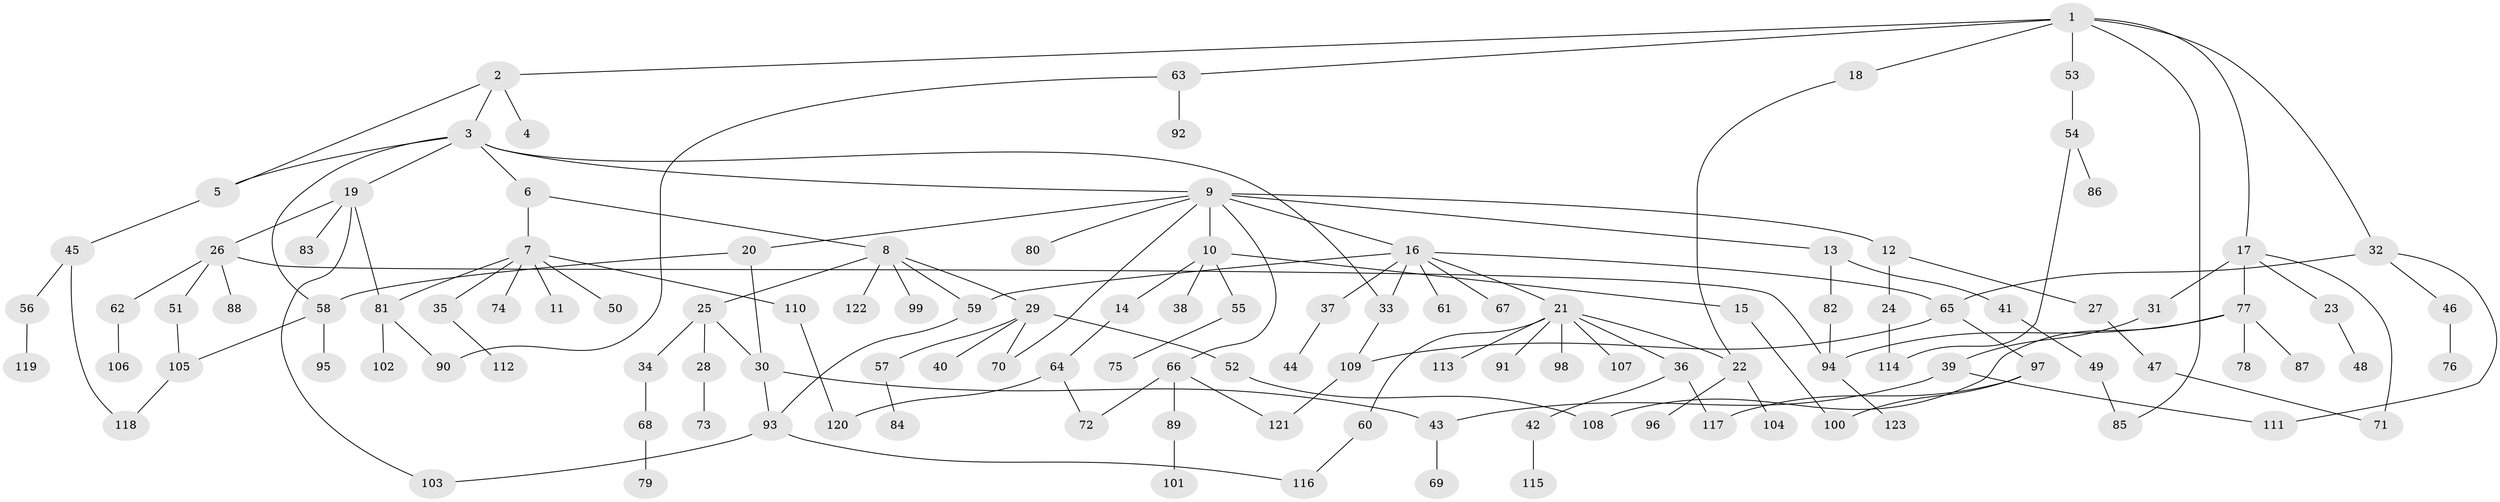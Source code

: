 // coarse degree distribution, {9: 0.024096385542168676, 8: 0.024096385542168676, 1: 0.3493975903614458, 4: 0.0963855421686747, 6: 0.012048192771084338, 5: 0.03614457831325301, 3: 0.1686746987951807, 2: 0.26506024096385544, 10: 0.024096385542168676}
// Generated by graph-tools (version 1.1) at 2025/41/03/06/25 10:41:31]
// undirected, 123 vertices, 151 edges
graph export_dot {
graph [start="1"]
  node [color=gray90,style=filled];
  1;
  2;
  3;
  4;
  5;
  6;
  7;
  8;
  9;
  10;
  11;
  12;
  13;
  14;
  15;
  16;
  17;
  18;
  19;
  20;
  21;
  22;
  23;
  24;
  25;
  26;
  27;
  28;
  29;
  30;
  31;
  32;
  33;
  34;
  35;
  36;
  37;
  38;
  39;
  40;
  41;
  42;
  43;
  44;
  45;
  46;
  47;
  48;
  49;
  50;
  51;
  52;
  53;
  54;
  55;
  56;
  57;
  58;
  59;
  60;
  61;
  62;
  63;
  64;
  65;
  66;
  67;
  68;
  69;
  70;
  71;
  72;
  73;
  74;
  75;
  76;
  77;
  78;
  79;
  80;
  81;
  82;
  83;
  84;
  85;
  86;
  87;
  88;
  89;
  90;
  91;
  92;
  93;
  94;
  95;
  96;
  97;
  98;
  99;
  100;
  101;
  102;
  103;
  104;
  105;
  106;
  107;
  108;
  109;
  110;
  111;
  112;
  113;
  114;
  115;
  116;
  117;
  118;
  119;
  120;
  121;
  122;
  123;
  1 -- 2;
  1 -- 17;
  1 -- 18;
  1 -- 32;
  1 -- 53;
  1 -- 63;
  1 -- 85;
  2 -- 3;
  2 -- 4;
  2 -- 5;
  3 -- 6;
  3 -- 9;
  3 -- 19;
  3 -- 33;
  3 -- 58;
  3 -- 5;
  5 -- 45;
  6 -- 7;
  6 -- 8;
  7 -- 11;
  7 -- 35;
  7 -- 50;
  7 -- 74;
  7 -- 81;
  7 -- 110;
  8 -- 25;
  8 -- 29;
  8 -- 59;
  8 -- 99;
  8 -- 122;
  9 -- 10;
  9 -- 12;
  9 -- 13;
  9 -- 16;
  9 -- 20;
  9 -- 66;
  9 -- 70;
  9 -- 80;
  10 -- 14;
  10 -- 15;
  10 -- 38;
  10 -- 55;
  12 -- 24;
  12 -- 27;
  13 -- 41;
  13 -- 82;
  14 -- 64;
  15 -- 100;
  16 -- 21;
  16 -- 37;
  16 -- 61;
  16 -- 65;
  16 -- 67;
  16 -- 59;
  16 -- 33;
  17 -- 23;
  17 -- 31;
  17 -- 71;
  17 -- 77;
  18 -- 22;
  19 -- 26;
  19 -- 83;
  19 -- 81;
  19 -- 103;
  20 -- 30;
  20 -- 58;
  21 -- 36;
  21 -- 60;
  21 -- 91;
  21 -- 98;
  21 -- 107;
  21 -- 113;
  21 -- 22;
  22 -- 96;
  22 -- 104;
  23 -- 48;
  24 -- 114;
  25 -- 28;
  25 -- 30;
  25 -- 34;
  26 -- 51;
  26 -- 62;
  26 -- 88;
  26 -- 94;
  27 -- 47;
  28 -- 73;
  29 -- 40;
  29 -- 52;
  29 -- 57;
  29 -- 70;
  30 -- 43;
  30 -- 93;
  31 -- 39;
  32 -- 46;
  32 -- 111;
  32 -- 65;
  33 -- 109;
  34 -- 68;
  35 -- 112;
  36 -- 42;
  36 -- 117;
  37 -- 44;
  39 -- 43;
  39 -- 111;
  41 -- 49;
  42 -- 115;
  43 -- 69;
  45 -- 56;
  45 -- 118;
  46 -- 76;
  47 -- 71;
  49 -- 85;
  51 -- 105;
  52 -- 108;
  53 -- 54;
  54 -- 86;
  54 -- 114;
  55 -- 75;
  56 -- 119;
  57 -- 84;
  58 -- 95;
  58 -- 105;
  59 -- 93;
  60 -- 116;
  62 -- 106;
  63 -- 92;
  63 -- 90;
  64 -- 72;
  64 -- 120;
  65 -- 97;
  65 -- 109;
  66 -- 89;
  66 -- 121;
  66 -- 72;
  68 -- 79;
  77 -- 78;
  77 -- 87;
  77 -- 94;
  77 -- 108;
  81 -- 90;
  81 -- 102;
  82 -- 94;
  89 -- 101;
  93 -- 103;
  93 -- 116;
  94 -- 123;
  97 -- 100;
  97 -- 117;
  105 -- 118;
  109 -- 121;
  110 -- 120;
}
